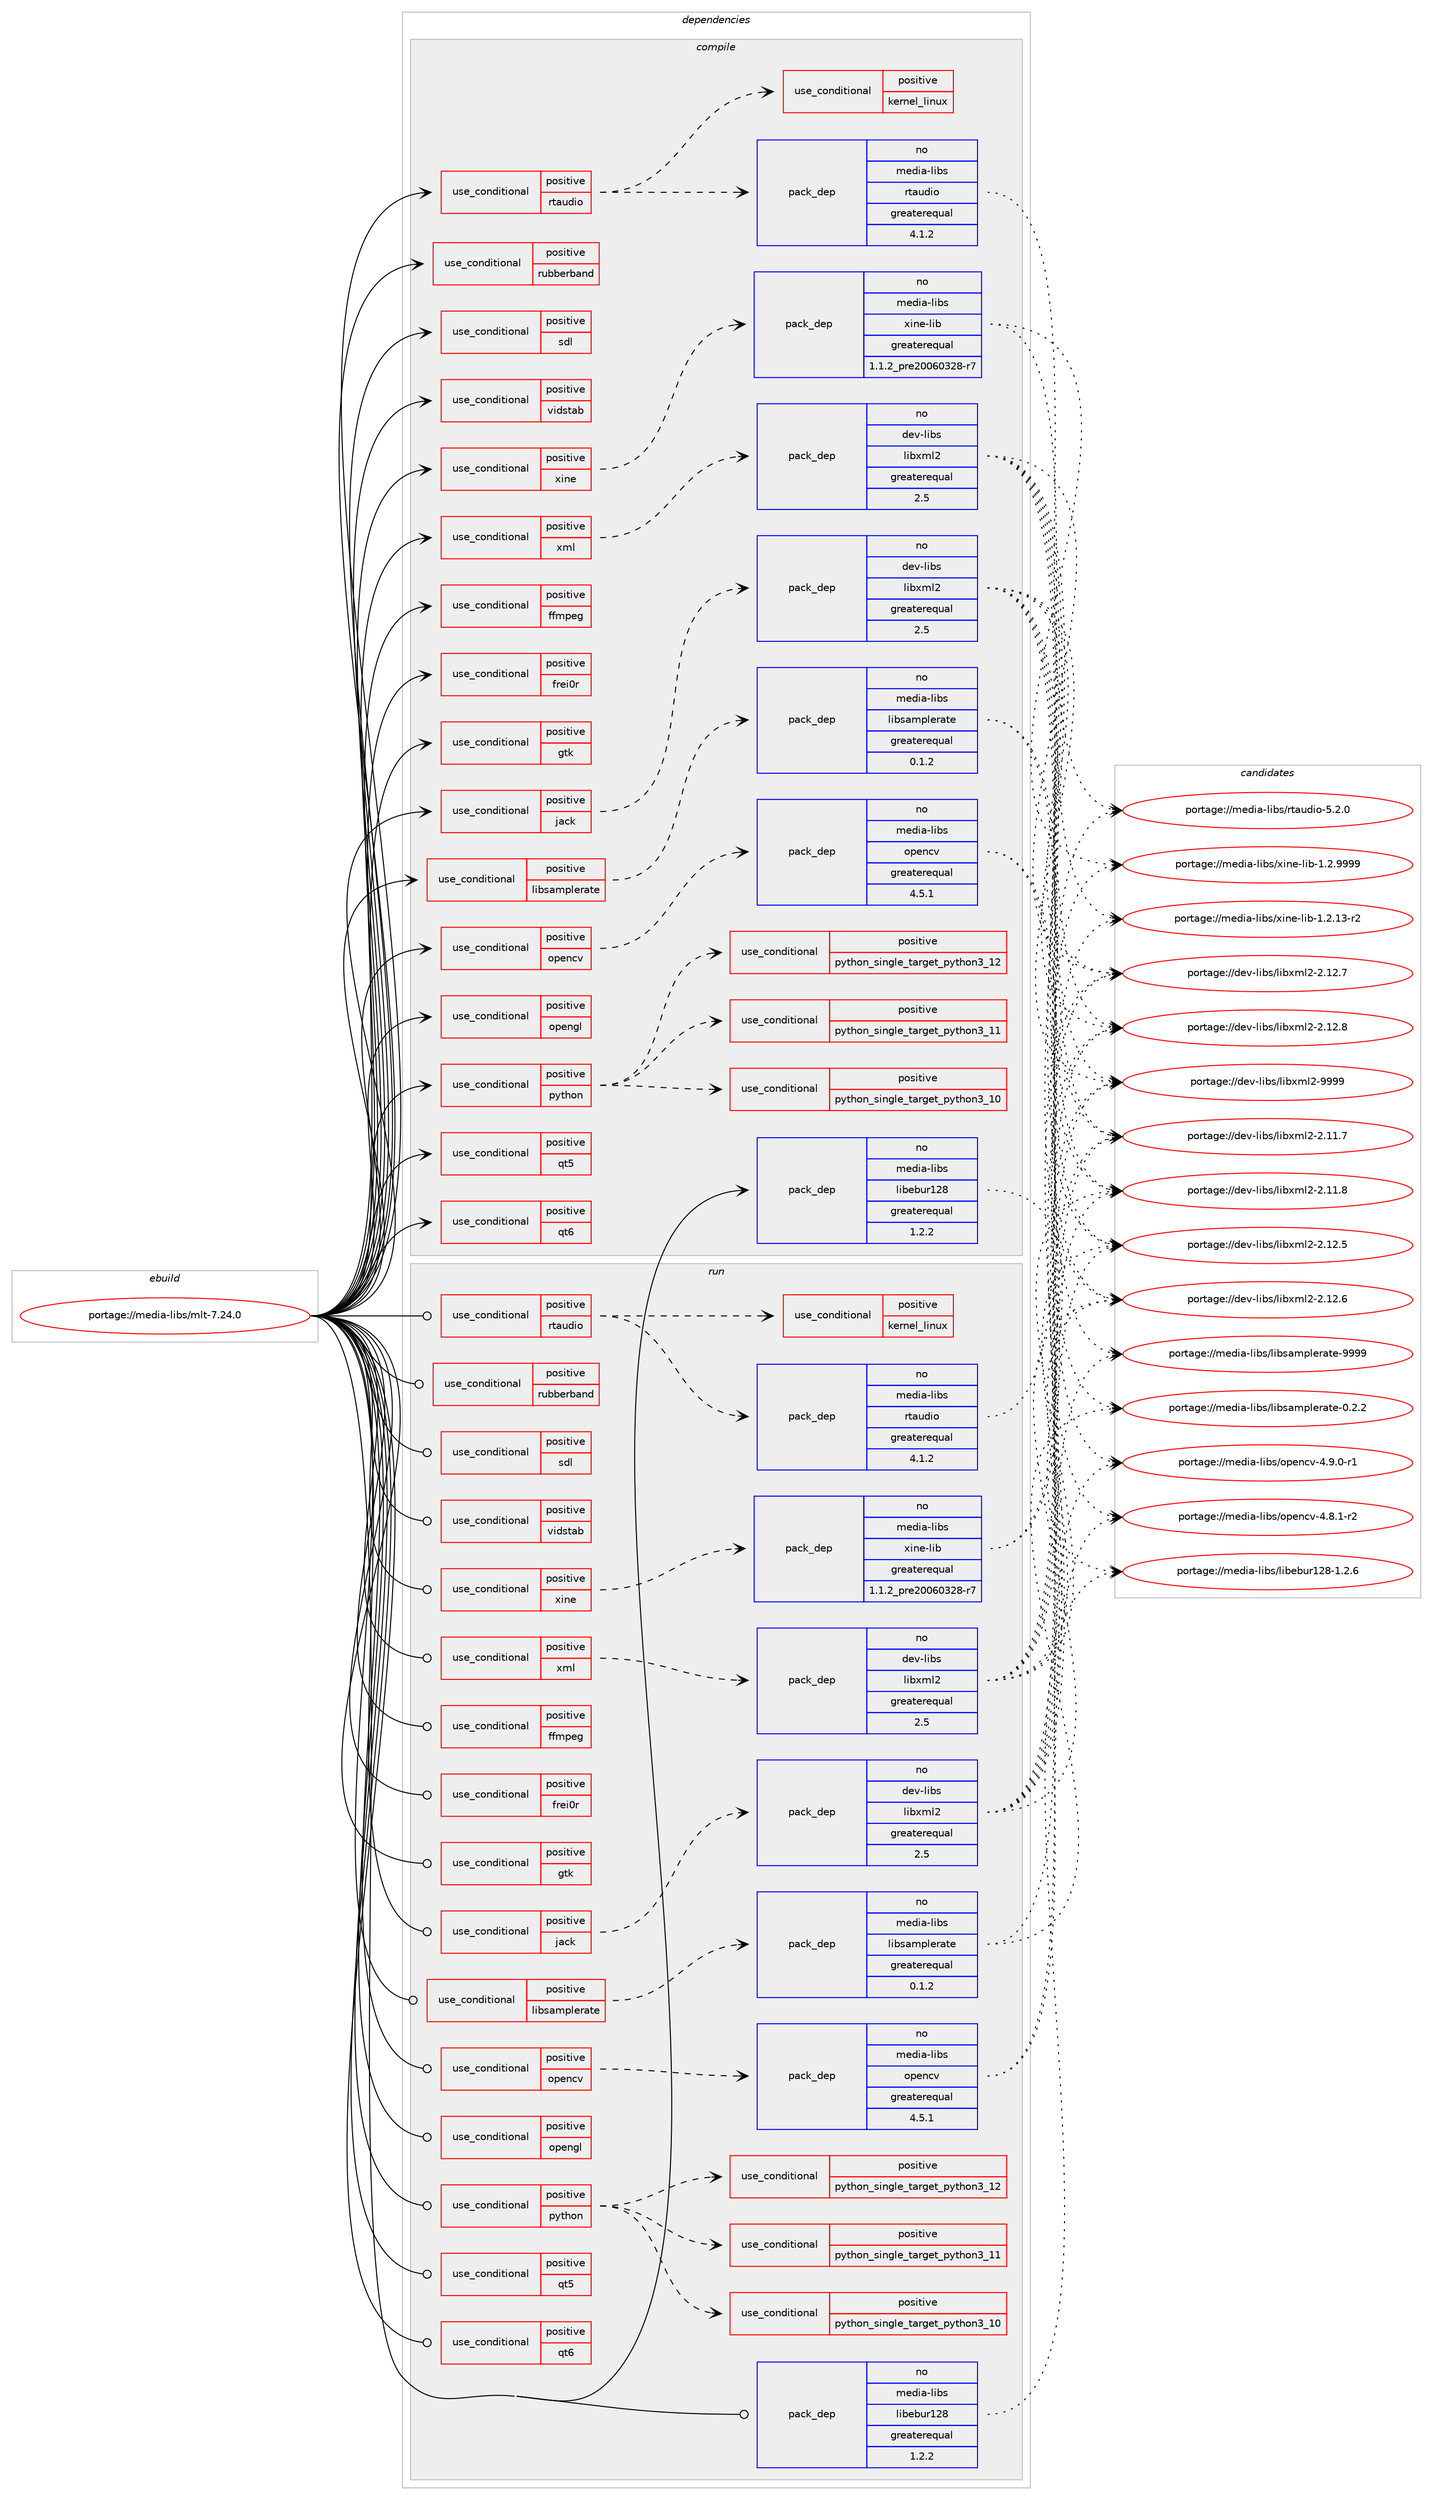 digraph prolog {

# *************
# Graph options
# *************

newrank=true;
concentrate=true;
compound=true;
graph [rankdir=LR,fontname=Helvetica,fontsize=10,ranksep=1.5];#, ranksep=2.5, nodesep=0.2];
edge  [arrowhead=vee];
node  [fontname=Helvetica,fontsize=10];

# **********
# The ebuild
# **********

subgraph cluster_leftcol {
color=gray;
rank=same;
label=<<i>ebuild</i>>;
id [label="portage://media-libs/mlt-7.24.0", color=red, width=4, href="../media-libs/mlt-7.24.0.svg"];
}

# ****************
# The dependencies
# ****************

subgraph cluster_midcol {
color=gray;
label=<<i>dependencies</i>>;
subgraph cluster_compile {
fillcolor="#eeeeee";
style=filled;
label=<<i>compile</i>>;
subgraph cond74961 {
dependency157610 [label=<<TABLE BORDER="0" CELLBORDER="1" CELLSPACING="0" CELLPADDING="4"><TR><TD ROWSPAN="3" CELLPADDING="10">use_conditional</TD></TR><TR><TD>positive</TD></TR><TR><TD>ffmpeg</TD></TR></TABLE>>, shape=none, color=red];
# *** BEGIN UNKNOWN DEPENDENCY TYPE (TODO) ***
# dependency157610 -> package_dependency(portage://media-libs/mlt-7.24.0,install,no,media-video,ffmpeg,none,[,,],[slot(0),equal],[use(optenable(vdpau),none)])
# *** END UNKNOWN DEPENDENCY TYPE (TODO) ***

}
id:e -> dependency157610:w [weight=20,style="solid",arrowhead="vee"];
subgraph cond74962 {
dependency157611 [label=<<TABLE BORDER="0" CELLBORDER="1" CELLSPACING="0" CELLPADDING="4"><TR><TD ROWSPAN="3" CELLPADDING="10">use_conditional</TD></TR><TR><TD>positive</TD></TR><TR><TD>frei0r</TD></TR></TABLE>>, shape=none, color=red];
# *** BEGIN UNKNOWN DEPENDENCY TYPE (TODO) ***
# dependency157611 -> package_dependency(portage://media-libs/mlt-7.24.0,install,no,media-plugins,frei0r-plugins,none,[,,],[],[])
# *** END UNKNOWN DEPENDENCY TYPE (TODO) ***

}
id:e -> dependency157611:w [weight=20,style="solid",arrowhead="vee"];
subgraph cond74963 {
dependency157612 [label=<<TABLE BORDER="0" CELLBORDER="1" CELLSPACING="0" CELLPADDING="4"><TR><TD ROWSPAN="3" CELLPADDING="10">use_conditional</TD></TR><TR><TD>positive</TD></TR><TR><TD>gtk</TD></TR></TABLE>>, shape=none, color=red];
# *** BEGIN UNKNOWN DEPENDENCY TYPE (TODO) ***
# dependency157612 -> package_dependency(portage://media-libs/mlt-7.24.0,install,no,media-libs,libexif,none,[,,],[],[])
# *** END UNKNOWN DEPENDENCY TYPE (TODO) ***

# *** BEGIN UNKNOWN DEPENDENCY TYPE (TODO) ***
# dependency157612 -> package_dependency(portage://media-libs/mlt-7.24.0,install,no,x11-libs,pango,none,[,,],[],[])
# *** END UNKNOWN DEPENDENCY TYPE (TODO) ***

}
id:e -> dependency157612:w [weight=20,style="solid",arrowhead="vee"];
subgraph cond74964 {
dependency157613 [label=<<TABLE BORDER="0" CELLBORDER="1" CELLSPACING="0" CELLPADDING="4"><TR><TD ROWSPAN="3" CELLPADDING="10">use_conditional</TD></TR><TR><TD>positive</TD></TR><TR><TD>jack</TD></TR></TABLE>>, shape=none, color=red];
subgraph pack80333 {
dependency157614 [label=<<TABLE BORDER="0" CELLBORDER="1" CELLSPACING="0" CELLPADDING="4" WIDTH="220"><TR><TD ROWSPAN="6" CELLPADDING="30">pack_dep</TD></TR><TR><TD WIDTH="110">no</TD></TR><TR><TD>dev-libs</TD></TR><TR><TD>libxml2</TD></TR><TR><TD>greaterequal</TD></TR><TR><TD>2.5</TD></TR></TABLE>>, shape=none, color=blue];
}
dependency157613:e -> dependency157614:w [weight=20,style="dashed",arrowhead="vee"];
# *** BEGIN UNKNOWN DEPENDENCY TYPE (TODO) ***
# dependency157613 -> package_dependency(portage://media-libs/mlt-7.24.0,install,no,media-libs,ladspa-sdk,none,[,,],[],[])
# *** END UNKNOWN DEPENDENCY TYPE (TODO) ***

# *** BEGIN UNKNOWN DEPENDENCY TYPE (TODO) ***
# dependency157613 -> package_dependency(portage://media-libs/mlt-7.24.0,install,no,virtual,jack,none,[,,],[],[])
# *** END UNKNOWN DEPENDENCY TYPE (TODO) ***

}
id:e -> dependency157613:w [weight=20,style="solid",arrowhead="vee"];
subgraph cond74965 {
dependency157615 [label=<<TABLE BORDER="0" CELLBORDER="1" CELLSPACING="0" CELLPADDING="4"><TR><TD ROWSPAN="3" CELLPADDING="10">use_conditional</TD></TR><TR><TD>positive</TD></TR><TR><TD>libsamplerate</TD></TR></TABLE>>, shape=none, color=red];
subgraph pack80334 {
dependency157616 [label=<<TABLE BORDER="0" CELLBORDER="1" CELLSPACING="0" CELLPADDING="4" WIDTH="220"><TR><TD ROWSPAN="6" CELLPADDING="30">pack_dep</TD></TR><TR><TD WIDTH="110">no</TD></TR><TR><TD>media-libs</TD></TR><TR><TD>libsamplerate</TD></TR><TR><TD>greaterequal</TD></TR><TR><TD>0.1.2</TD></TR></TABLE>>, shape=none, color=blue];
}
dependency157615:e -> dependency157616:w [weight=20,style="dashed",arrowhead="vee"];
}
id:e -> dependency157615:w [weight=20,style="solid",arrowhead="vee"];
subgraph cond74966 {
dependency157617 [label=<<TABLE BORDER="0" CELLBORDER="1" CELLSPACING="0" CELLPADDING="4"><TR><TD ROWSPAN="3" CELLPADDING="10">use_conditional</TD></TR><TR><TD>positive</TD></TR><TR><TD>opencv</TD></TR></TABLE>>, shape=none, color=red];
subgraph pack80335 {
dependency157618 [label=<<TABLE BORDER="0" CELLBORDER="1" CELLSPACING="0" CELLPADDING="4" WIDTH="220"><TR><TD ROWSPAN="6" CELLPADDING="30">pack_dep</TD></TR><TR><TD WIDTH="110">no</TD></TR><TR><TD>media-libs</TD></TR><TR><TD>opencv</TD></TR><TR><TD>greaterequal</TD></TR><TR><TD>4.5.1</TD></TR></TABLE>>, shape=none, color=blue];
}
dependency157617:e -> dependency157618:w [weight=20,style="dashed",arrowhead="vee"];
}
id:e -> dependency157617:w [weight=20,style="solid",arrowhead="vee"];
subgraph cond74967 {
dependency157619 [label=<<TABLE BORDER="0" CELLBORDER="1" CELLSPACING="0" CELLPADDING="4"><TR><TD ROWSPAN="3" CELLPADDING="10">use_conditional</TD></TR><TR><TD>positive</TD></TR><TR><TD>opengl</TD></TR></TABLE>>, shape=none, color=red];
# *** BEGIN UNKNOWN DEPENDENCY TYPE (TODO) ***
# dependency157619 -> package_dependency(portage://media-libs/mlt-7.24.0,install,no,media-libs,libglvnd,none,[,,],[],[])
# *** END UNKNOWN DEPENDENCY TYPE (TODO) ***

# *** BEGIN UNKNOWN DEPENDENCY TYPE (TODO) ***
# dependency157619 -> package_dependency(portage://media-libs/mlt-7.24.0,install,no,media-video,movit,none,[,,],[],[])
# *** END UNKNOWN DEPENDENCY TYPE (TODO) ***

}
id:e -> dependency157619:w [weight=20,style="solid",arrowhead="vee"];
subgraph cond74968 {
dependency157620 [label=<<TABLE BORDER="0" CELLBORDER="1" CELLSPACING="0" CELLPADDING="4"><TR><TD ROWSPAN="3" CELLPADDING="10">use_conditional</TD></TR><TR><TD>positive</TD></TR><TR><TD>python</TD></TR></TABLE>>, shape=none, color=red];
subgraph cond74969 {
dependency157621 [label=<<TABLE BORDER="0" CELLBORDER="1" CELLSPACING="0" CELLPADDING="4"><TR><TD ROWSPAN="3" CELLPADDING="10">use_conditional</TD></TR><TR><TD>positive</TD></TR><TR><TD>python_single_target_python3_10</TD></TR></TABLE>>, shape=none, color=red];
# *** BEGIN UNKNOWN DEPENDENCY TYPE (TODO) ***
# dependency157621 -> package_dependency(portage://media-libs/mlt-7.24.0,install,no,dev-lang,python,none,[,,],[slot(3.10)],[])
# *** END UNKNOWN DEPENDENCY TYPE (TODO) ***

}
dependency157620:e -> dependency157621:w [weight=20,style="dashed",arrowhead="vee"];
subgraph cond74970 {
dependency157622 [label=<<TABLE BORDER="0" CELLBORDER="1" CELLSPACING="0" CELLPADDING="4"><TR><TD ROWSPAN="3" CELLPADDING="10">use_conditional</TD></TR><TR><TD>positive</TD></TR><TR><TD>python_single_target_python3_11</TD></TR></TABLE>>, shape=none, color=red];
# *** BEGIN UNKNOWN DEPENDENCY TYPE (TODO) ***
# dependency157622 -> package_dependency(portage://media-libs/mlt-7.24.0,install,no,dev-lang,python,none,[,,],[slot(3.11)],[])
# *** END UNKNOWN DEPENDENCY TYPE (TODO) ***

}
dependency157620:e -> dependency157622:w [weight=20,style="dashed",arrowhead="vee"];
subgraph cond74971 {
dependency157623 [label=<<TABLE BORDER="0" CELLBORDER="1" CELLSPACING="0" CELLPADDING="4"><TR><TD ROWSPAN="3" CELLPADDING="10">use_conditional</TD></TR><TR><TD>positive</TD></TR><TR><TD>python_single_target_python3_12</TD></TR></TABLE>>, shape=none, color=red];
# *** BEGIN UNKNOWN DEPENDENCY TYPE (TODO) ***
# dependency157623 -> package_dependency(portage://media-libs/mlt-7.24.0,install,no,dev-lang,python,none,[,,],[slot(3.12)],[])
# *** END UNKNOWN DEPENDENCY TYPE (TODO) ***

}
dependency157620:e -> dependency157623:w [weight=20,style="dashed",arrowhead="vee"];
}
id:e -> dependency157620:w [weight=20,style="solid",arrowhead="vee"];
subgraph cond74972 {
dependency157624 [label=<<TABLE BORDER="0" CELLBORDER="1" CELLSPACING="0" CELLPADDING="4"><TR><TD ROWSPAN="3" CELLPADDING="10">use_conditional</TD></TR><TR><TD>positive</TD></TR><TR><TD>qt5</TD></TR></TABLE>>, shape=none, color=red];
# *** BEGIN UNKNOWN DEPENDENCY TYPE (TODO) ***
# dependency157624 -> package_dependency(portage://media-libs/mlt-7.24.0,install,no,dev-qt,qtcore,none,[,,],[slot(5)],[])
# *** END UNKNOWN DEPENDENCY TYPE (TODO) ***

# *** BEGIN UNKNOWN DEPENDENCY TYPE (TODO) ***
# dependency157624 -> package_dependency(portage://media-libs/mlt-7.24.0,install,no,dev-qt,qtgui,none,[,,],[slot(5)],[])
# *** END UNKNOWN DEPENDENCY TYPE (TODO) ***

# *** BEGIN UNKNOWN DEPENDENCY TYPE (TODO) ***
# dependency157624 -> package_dependency(portage://media-libs/mlt-7.24.0,install,no,dev-qt,qtnetwork,none,[,,],[slot(5)],[])
# *** END UNKNOWN DEPENDENCY TYPE (TODO) ***

# *** BEGIN UNKNOWN DEPENDENCY TYPE (TODO) ***
# dependency157624 -> package_dependency(portage://media-libs/mlt-7.24.0,install,no,dev-qt,qtsvg,none,[,,],[slot(5)],[])
# *** END UNKNOWN DEPENDENCY TYPE (TODO) ***

# *** BEGIN UNKNOWN DEPENDENCY TYPE (TODO) ***
# dependency157624 -> package_dependency(portage://media-libs/mlt-7.24.0,install,no,dev-qt,qtwidgets,none,[,,],[slot(5)],[])
# *** END UNKNOWN DEPENDENCY TYPE (TODO) ***

# *** BEGIN UNKNOWN DEPENDENCY TYPE (TODO) ***
# dependency157624 -> package_dependency(portage://media-libs/mlt-7.24.0,install,no,dev-qt,qtxml,none,[,,],[slot(5)],[])
# *** END UNKNOWN DEPENDENCY TYPE (TODO) ***

# *** BEGIN UNKNOWN DEPENDENCY TYPE (TODO) ***
# dependency157624 -> package_dependency(portage://media-libs/mlt-7.24.0,install,no,media-libs,libexif,none,[,,],[],[])
# *** END UNKNOWN DEPENDENCY TYPE (TODO) ***

# *** BEGIN UNKNOWN DEPENDENCY TYPE (TODO) ***
# dependency157624 -> package_dependency(portage://media-libs/mlt-7.24.0,install,no,x11-libs,libX11,none,[,,],[],[])
# *** END UNKNOWN DEPENDENCY TYPE (TODO) ***

}
id:e -> dependency157624:w [weight=20,style="solid",arrowhead="vee"];
subgraph cond74973 {
dependency157625 [label=<<TABLE BORDER="0" CELLBORDER="1" CELLSPACING="0" CELLPADDING="4"><TR><TD ROWSPAN="3" CELLPADDING="10">use_conditional</TD></TR><TR><TD>positive</TD></TR><TR><TD>qt6</TD></TR></TABLE>>, shape=none, color=red];
# *** BEGIN UNKNOWN DEPENDENCY TYPE (TODO) ***
# dependency157625 -> package_dependency(portage://media-libs/mlt-7.24.0,install,no,dev-qt,qt5compat,none,[,,],[slot(6)],[])
# *** END UNKNOWN DEPENDENCY TYPE (TODO) ***

# *** BEGIN UNKNOWN DEPENDENCY TYPE (TODO) ***
# dependency157625 -> package_dependency(portage://media-libs/mlt-7.24.0,install,no,dev-qt,qtbase,none,[,,],[slot(6)],[use(enable(gui),none),use(enable(network),none),use(enable(opengl),none),use(enable(widgets),none),use(enable(xml),none)])
# *** END UNKNOWN DEPENDENCY TYPE (TODO) ***

# *** BEGIN UNKNOWN DEPENDENCY TYPE (TODO) ***
# dependency157625 -> package_dependency(portage://media-libs/mlt-7.24.0,install,no,dev-qt,qtsvg,none,[,,],[slot(6)],[])
# *** END UNKNOWN DEPENDENCY TYPE (TODO) ***

# *** BEGIN UNKNOWN DEPENDENCY TYPE (TODO) ***
# dependency157625 -> package_dependency(portage://media-libs/mlt-7.24.0,install,no,media-libs,libexif,none,[,,],[],[])
# *** END UNKNOWN DEPENDENCY TYPE (TODO) ***

# *** BEGIN UNKNOWN DEPENDENCY TYPE (TODO) ***
# dependency157625 -> package_dependency(portage://media-libs/mlt-7.24.0,install,no,x11-libs,libX11,none,[,,],[],[])
# *** END UNKNOWN DEPENDENCY TYPE (TODO) ***

}
id:e -> dependency157625:w [weight=20,style="solid",arrowhead="vee"];
subgraph cond74974 {
dependency157626 [label=<<TABLE BORDER="0" CELLBORDER="1" CELLSPACING="0" CELLPADDING="4"><TR><TD ROWSPAN="3" CELLPADDING="10">use_conditional</TD></TR><TR><TD>positive</TD></TR><TR><TD>rtaudio</TD></TR></TABLE>>, shape=none, color=red];
subgraph pack80336 {
dependency157627 [label=<<TABLE BORDER="0" CELLBORDER="1" CELLSPACING="0" CELLPADDING="4" WIDTH="220"><TR><TD ROWSPAN="6" CELLPADDING="30">pack_dep</TD></TR><TR><TD WIDTH="110">no</TD></TR><TR><TD>media-libs</TD></TR><TR><TD>rtaudio</TD></TR><TR><TD>greaterequal</TD></TR><TR><TD>4.1.2</TD></TR></TABLE>>, shape=none, color=blue];
}
dependency157626:e -> dependency157627:w [weight=20,style="dashed",arrowhead="vee"];
subgraph cond74975 {
dependency157628 [label=<<TABLE BORDER="0" CELLBORDER="1" CELLSPACING="0" CELLPADDING="4"><TR><TD ROWSPAN="3" CELLPADDING="10">use_conditional</TD></TR><TR><TD>positive</TD></TR><TR><TD>kernel_linux</TD></TR></TABLE>>, shape=none, color=red];
# *** BEGIN UNKNOWN DEPENDENCY TYPE (TODO) ***
# dependency157628 -> package_dependency(portage://media-libs/mlt-7.24.0,install,no,media-libs,alsa-lib,none,[,,],[],[])
# *** END UNKNOWN DEPENDENCY TYPE (TODO) ***

}
dependency157626:e -> dependency157628:w [weight=20,style="dashed",arrowhead="vee"];
}
id:e -> dependency157626:w [weight=20,style="solid",arrowhead="vee"];
subgraph cond74976 {
dependency157629 [label=<<TABLE BORDER="0" CELLBORDER="1" CELLSPACING="0" CELLPADDING="4"><TR><TD ROWSPAN="3" CELLPADDING="10">use_conditional</TD></TR><TR><TD>positive</TD></TR><TR><TD>rubberband</TD></TR></TABLE>>, shape=none, color=red];
# *** BEGIN UNKNOWN DEPENDENCY TYPE (TODO) ***
# dependency157629 -> package_dependency(portage://media-libs/mlt-7.24.0,install,no,media-libs,rubberband,none,[,,],[],[])
# *** END UNKNOWN DEPENDENCY TYPE (TODO) ***

}
id:e -> dependency157629:w [weight=20,style="solid",arrowhead="vee"];
subgraph cond74977 {
dependency157630 [label=<<TABLE BORDER="0" CELLBORDER="1" CELLSPACING="0" CELLPADDING="4"><TR><TD ROWSPAN="3" CELLPADDING="10">use_conditional</TD></TR><TR><TD>positive</TD></TR><TR><TD>sdl</TD></TR></TABLE>>, shape=none, color=red];
# *** BEGIN UNKNOWN DEPENDENCY TYPE (TODO) ***
# dependency157630 -> package_dependency(portage://media-libs/mlt-7.24.0,install,no,media-libs,libsdl2,none,[,,],[],[use(enable(X),none),use(enable(opengl),none),use(enable(video),none)])
# *** END UNKNOWN DEPENDENCY TYPE (TODO) ***

# *** BEGIN UNKNOWN DEPENDENCY TYPE (TODO) ***
# dependency157630 -> package_dependency(portage://media-libs/mlt-7.24.0,install,no,media-libs,sdl2-image,none,[,,],[],[])
# *** END UNKNOWN DEPENDENCY TYPE (TODO) ***

}
id:e -> dependency157630:w [weight=20,style="solid",arrowhead="vee"];
subgraph cond74978 {
dependency157631 [label=<<TABLE BORDER="0" CELLBORDER="1" CELLSPACING="0" CELLPADDING="4"><TR><TD ROWSPAN="3" CELLPADDING="10">use_conditional</TD></TR><TR><TD>positive</TD></TR><TR><TD>vidstab</TD></TR></TABLE>>, shape=none, color=red];
# *** BEGIN UNKNOWN DEPENDENCY TYPE (TODO) ***
# dependency157631 -> package_dependency(portage://media-libs/mlt-7.24.0,install,no,media-libs,vidstab,none,[,,],[],[])
# *** END UNKNOWN DEPENDENCY TYPE (TODO) ***

}
id:e -> dependency157631:w [weight=20,style="solid",arrowhead="vee"];
subgraph cond74979 {
dependency157632 [label=<<TABLE BORDER="0" CELLBORDER="1" CELLSPACING="0" CELLPADDING="4"><TR><TD ROWSPAN="3" CELLPADDING="10">use_conditional</TD></TR><TR><TD>positive</TD></TR><TR><TD>xine</TD></TR></TABLE>>, shape=none, color=red];
subgraph pack80337 {
dependency157633 [label=<<TABLE BORDER="0" CELLBORDER="1" CELLSPACING="0" CELLPADDING="4" WIDTH="220"><TR><TD ROWSPAN="6" CELLPADDING="30">pack_dep</TD></TR><TR><TD WIDTH="110">no</TD></TR><TR><TD>media-libs</TD></TR><TR><TD>xine-lib</TD></TR><TR><TD>greaterequal</TD></TR><TR><TD>1.1.2_pre20060328-r7</TD></TR></TABLE>>, shape=none, color=blue];
}
dependency157632:e -> dependency157633:w [weight=20,style="dashed",arrowhead="vee"];
}
id:e -> dependency157632:w [weight=20,style="solid",arrowhead="vee"];
subgraph cond74980 {
dependency157634 [label=<<TABLE BORDER="0" CELLBORDER="1" CELLSPACING="0" CELLPADDING="4"><TR><TD ROWSPAN="3" CELLPADDING="10">use_conditional</TD></TR><TR><TD>positive</TD></TR><TR><TD>xml</TD></TR></TABLE>>, shape=none, color=red];
subgraph pack80338 {
dependency157635 [label=<<TABLE BORDER="0" CELLBORDER="1" CELLSPACING="0" CELLPADDING="4" WIDTH="220"><TR><TD ROWSPAN="6" CELLPADDING="30">pack_dep</TD></TR><TR><TD WIDTH="110">no</TD></TR><TR><TD>dev-libs</TD></TR><TR><TD>libxml2</TD></TR><TR><TD>greaterequal</TD></TR><TR><TD>2.5</TD></TR></TABLE>>, shape=none, color=blue];
}
dependency157634:e -> dependency157635:w [weight=20,style="dashed",arrowhead="vee"];
}
id:e -> dependency157634:w [weight=20,style="solid",arrowhead="vee"];
subgraph pack80339 {
dependency157636 [label=<<TABLE BORDER="0" CELLBORDER="1" CELLSPACING="0" CELLPADDING="4" WIDTH="220"><TR><TD ROWSPAN="6" CELLPADDING="30">pack_dep</TD></TR><TR><TD WIDTH="110">no</TD></TR><TR><TD>media-libs</TD></TR><TR><TD>libebur128</TD></TR><TR><TD>greaterequal</TD></TR><TR><TD>1.2.2</TD></TR></TABLE>>, shape=none, color=blue];
}
id:e -> dependency157636:w [weight=20,style="solid",arrowhead="vee"];
# *** BEGIN UNKNOWN DEPENDENCY TYPE (TODO) ***
# id -> package_dependency(portage://media-libs/mlt-7.24.0,install,no,sci-libs,fftw,none,[,,],[slot(3.0),equal],[])
# *** END UNKNOWN DEPENDENCY TYPE (TODO) ***

}
subgraph cluster_compileandrun {
fillcolor="#eeeeee";
style=filled;
label=<<i>compile and run</i>>;
}
subgraph cluster_run {
fillcolor="#eeeeee";
style=filled;
label=<<i>run</i>>;
subgraph cond74981 {
dependency157637 [label=<<TABLE BORDER="0" CELLBORDER="1" CELLSPACING="0" CELLPADDING="4"><TR><TD ROWSPAN="3" CELLPADDING="10">use_conditional</TD></TR><TR><TD>positive</TD></TR><TR><TD>ffmpeg</TD></TR></TABLE>>, shape=none, color=red];
# *** BEGIN UNKNOWN DEPENDENCY TYPE (TODO) ***
# dependency157637 -> package_dependency(portage://media-libs/mlt-7.24.0,run,no,media-video,ffmpeg,none,[,,],[slot(0),equal],[use(optenable(vdpau),none)])
# *** END UNKNOWN DEPENDENCY TYPE (TODO) ***

}
id:e -> dependency157637:w [weight=20,style="solid",arrowhead="odot"];
subgraph cond74982 {
dependency157638 [label=<<TABLE BORDER="0" CELLBORDER="1" CELLSPACING="0" CELLPADDING="4"><TR><TD ROWSPAN="3" CELLPADDING="10">use_conditional</TD></TR><TR><TD>positive</TD></TR><TR><TD>frei0r</TD></TR></TABLE>>, shape=none, color=red];
# *** BEGIN UNKNOWN DEPENDENCY TYPE (TODO) ***
# dependency157638 -> package_dependency(portage://media-libs/mlt-7.24.0,run,no,media-plugins,frei0r-plugins,none,[,,],[],[])
# *** END UNKNOWN DEPENDENCY TYPE (TODO) ***

}
id:e -> dependency157638:w [weight=20,style="solid",arrowhead="odot"];
subgraph cond74983 {
dependency157639 [label=<<TABLE BORDER="0" CELLBORDER="1" CELLSPACING="0" CELLPADDING="4"><TR><TD ROWSPAN="3" CELLPADDING="10">use_conditional</TD></TR><TR><TD>positive</TD></TR><TR><TD>gtk</TD></TR></TABLE>>, shape=none, color=red];
# *** BEGIN UNKNOWN DEPENDENCY TYPE (TODO) ***
# dependency157639 -> package_dependency(portage://media-libs/mlt-7.24.0,run,no,media-libs,libexif,none,[,,],[],[])
# *** END UNKNOWN DEPENDENCY TYPE (TODO) ***

# *** BEGIN UNKNOWN DEPENDENCY TYPE (TODO) ***
# dependency157639 -> package_dependency(portage://media-libs/mlt-7.24.0,run,no,x11-libs,pango,none,[,,],[],[])
# *** END UNKNOWN DEPENDENCY TYPE (TODO) ***

}
id:e -> dependency157639:w [weight=20,style="solid",arrowhead="odot"];
subgraph cond74984 {
dependency157640 [label=<<TABLE BORDER="0" CELLBORDER="1" CELLSPACING="0" CELLPADDING="4"><TR><TD ROWSPAN="3" CELLPADDING="10">use_conditional</TD></TR><TR><TD>positive</TD></TR><TR><TD>jack</TD></TR></TABLE>>, shape=none, color=red];
subgraph pack80340 {
dependency157641 [label=<<TABLE BORDER="0" CELLBORDER="1" CELLSPACING="0" CELLPADDING="4" WIDTH="220"><TR><TD ROWSPAN="6" CELLPADDING="30">pack_dep</TD></TR><TR><TD WIDTH="110">no</TD></TR><TR><TD>dev-libs</TD></TR><TR><TD>libxml2</TD></TR><TR><TD>greaterequal</TD></TR><TR><TD>2.5</TD></TR></TABLE>>, shape=none, color=blue];
}
dependency157640:e -> dependency157641:w [weight=20,style="dashed",arrowhead="vee"];
# *** BEGIN UNKNOWN DEPENDENCY TYPE (TODO) ***
# dependency157640 -> package_dependency(portage://media-libs/mlt-7.24.0,run,no,media-libs,ladspa-sdk,none,[,,],[],[])
# *** END UNKNOWN DEPENDENCY TYPE (TODO) ***

# *** BEGIN UNKNOWN DEPENDENCY TYPE (TODO) ***
# dependency157640 -> package_dependency(portage://media-libs/mlt-7.24.0,run,no,virtual,jack,none,[,,],[],[])
# *** END UNKNOWN DEPENDENCY TYPE (TODO) ***

}
id:e -> dependency157640:w [weight=20,style="solid",arrowhead="odot"];
subgraph cond74985 {
dependency157642 [label=<<TABLE BORDER="0" CELLBORDER="1" CELLSPACING="0" CELLPADDING="4"><TR><TD ROWSPAN="3" CELLPADDING="10">use_conditional</TD></TR><TR><TD>positive</TD></TR><TR><TD>libsamplerate</TD></TR></TABLE>>, shape=none, color=red];
subgraph pack80341 {
dependency157643 [label=<<TABLE BORDER="0" CELLBORDER="1" CELLSPACING="0" CELLPADDING="4" WIDTH="220"><TR><TD ROWSPAN="6" CELLPADDING="30">pack_dep</TD></TR><TR><TD WIDTH="110">no</TD></TR><TR><TD>media-libs</TD></TR><TR><TD>libsamplerate</TD></TR><TR><TD>greaterequal</TD></TR><TR><TD>0.1.2</TD></TR></TABLE>>, shape=none, color=blue];
}
dependency157642:e -> dependency157643:w [weight=20,style="dashed",arrowhead="vee"];
}
id:e -> dependency157642:w [weight=20,style="solid",arrowhead="odot"];
subgraph cond74986 {
dependency157644 [label=<<TABLE BORDER="0" CELLBORDER="1" CELLSPACING="0" CELLPADDING="4"><TR><TD ROWSPAN="3" CELLPADDING="10">use_conditional</TD></TR><TR><TD>positive</TD></TR><TR><TD>opencv</TD></TR></TABLE>>, shape=none, color=red];
subgraph pack80342 {
dependency157645 [label=<<TABLE BORDER="0" CELLBORDER="1" CELLSPACING="0" CELLPADDING="4" WIDTH="220"><TR><TD ROWSPAN="6" CELLPADDING="30">pack_dep</TD></TR><TR><TD WIDTH="110">no</TD></TR><TR><TD>media-libs</TD></TR><TR><TD>opencv</TD></TR><TR><TD>greaterequal</TD></TR><TR><TD>4.5.1</TD></TR></TABLE>>, shape=none, color=blue];
}
dependency157644:e -> dependency157645:w [weight=20,style="dashed",arrowhead="vee"];
}
id:e -> dependency157644:w [weight=20,style="solid",arrowhead="odot"];
subgraph cond74987 {
dependency157646 [label=<<TABLE BORDER="0" CELLBORDER="1" CELLSPACING="0" CELLPADDING="4"><TR><TD ROWSPAN="3" CELLPADDING="10">use_conditional</TD></TR><TR><TD>positive</TD></TR><TR><TD>opengl</TD></TR></TABLE>>, shape=none, color=red];
# *** BEGIN UNKNOWN DEPENDENCY TYPE (TODO) ***
# dependency157646 -> package_dependency(portage://media-libs/mlt-7.24.0,run,no,media-libs,libglvnd,none,[,,],[],[])
# *** END UNKNOWN DEPENDENCY TYPE (TODO) ***

# *** BEGIN UNKNOWN DEPENDENCY TYPE (TODO) ***
# dependency157646 -> package_dependency(portage://media-libs/mlt-7.24.0,run,no,media-video,movit,none,[,,],[],[])
# *** END UNKNOWN DEPENDENCY TYPE (TODO) ***

}
id:e -> dependency157646:w [weight=20,style="solid",arrowhead="odot"];
subgraph cond74988 {
dependency157647 [label=<<TABLE BORDER="0" CELLBORDER="1" CELLSPACING="0" CELLPADDING="4"><TR><TD ROWSPAN="3" CELLPADDING="10">use_conditional</TD></TR><TR><TD>positive</TD></TR><TR><TD>python</TD></TR></TABLE>>, shape=none, color=red];
subgraph cond74989 {
dependency157648 [label=<<TABLE BORDER="0" CELLBORDER="1" CELLSPACING="0" CELLPADDING="4"><TR><TD ROWSPAN="3" CELLPADDING="10">use_conditional</TD></TR><TR><TD>positive</TD></TR><TR><TD>python_single_target_python3_10</TD></TR></TABLE>>, shape=none, color=red];
# *** BEGIN UNKNOWN DEPENDENCY TYPE (TODO) ***
# dependency157648 -> package_dependency(portage://media-libs/mlt-7.24.0,run,no,dev-lang,python,none,[,,],[slot(3.10)],[])
# *** END UNKNOWN DEPENDENCY TYPE (TODO) ***

}
dependency157647:e -> dependency157648:w [weight=20,style="dashed",arrowhead="vee"];
subgraph cond74990 {
dependency157649 [label=<<TABLE BORDER="0" CELLBORDER="1" CELLSPACING="0" CELLPADDING="4"><TR><TD ROWSPAN="3" CELLPADDING="10">use_conditional</TD></TR><TR><TD>positive</TD></TR><TR><TD>python_single_target_python3_11</TD></TR></TABLE>>, shape=none, color=red];
# *** BEGIN UNKNOWN DEPENDENCY TYPE (TODO) ***
# dependency157649 -> package_dependency(portage://media-libs/mlt-7.24.0,run,no,dev-lang,python,none,[,,],[slot(3.11)],[])
# *** END UNKNOWN DEPENDENCY TYPE (TODO) ***

}
dependency157647:e -> dependency157649:w [weight=20,style="dashed",arrowhead="vee"];
subgraph cond74991 {
dependency157650 [label=<<TABLE BORDER="0" CELLBORDER="1" CELLSPACING="0" CELLPADDING="4"><TR><TD ROWSPAN="3" CELLPADDING="10">use_conditional</TD></TR><TR><TD>positive</TD></TR><TR><TD>python_single_target_python3_12</TD></TR></TABLE>>, shape=none, color=red];
# *** BEGIN UNKNOWN DEPENDENCY TYPE (TODO) ***
# dependency157650 -> package_dependency(portage://media-libs/mlt-7.24.0,run,no,dev-lang,python,none,[,,],[slot(3.12)],[])
# *** END UNKNOWN DEPENDENCY TYPE (TODO) ***

}
dependency157647:e -> dependency157650:w [weight=20,style="dashed",arrowhead="vee"];
}
id:e -> dependency157647:w [weight=20,style="solid",arrowhead="odot"];
subgraph cond74992 {
dependency157651 [label=<<TABLE BORDER="0" CELLBORDER="1" CELLSPACING="0" CELLPADDING="4"><TR><TD ROWSPAN="3" CELLPADDING="10">use_conditional</TD></TR><TR><TD>positive</TD></TR><TR><TD>qt5</TD></TR></TABLE>>, shape=none, color=red];
# *** BEGIN UNKNOWN DEPENDENCY TYPE (TODO) ***
# dependency157651 -> package_dependency(portage://media-libs/mlt-7.24.0,run,no,dev-qt,qtcore,none,[,,],[slot(5)],[])
# *** END UNKNOWN DEPENDENCY TYPE (TODO) ***

# *** BEGIN UNKNOWN DEPENDENCY TYPE (TODO) ***
# dependency157651 -> package_dependency(portage://media-libs/mlt-7.24.0,run,no,dev-qt,qtgui,none,[,,],[slot(5)],[])
# *** END UNKNOWN DEPENDENCY TYPE (TODO) ***

# *** BEGIN UNKNOWN DEPENDENCY TYPE (TODO) ***
# dependency157651 -> package_dependency(portage://media-libs/mlt-7.24.0,run,no,dev-qt,qtnetwork,none,[,,],[slot(5)],[])
# *** END UNKNOWN DEPENDENCY TYPE (TODO) ***

# *** BEGIN UNKNOWN DEPENDENCY TYPE (TODO) ***
# dependency157651 -> package_dependency(portage://media-libs/mlt-7.24.0,run,no,dev-qt,qtsvg,none,[,,],[slot(5)],[])
# *** END UNKNOWN DEPENDENCY TYPE (TODO) ***

# *** BEGIN UNKNOWN DEPENDENCY TYPE (TODO) ***
# dependency157651 -> package_dependency(portage://media-libs/mlt-7.24.0,run,no,dev-qt,qtwidgets,none,[,,],[slot(5)],[])
# *** END UNKNOWN DEPENDENCY TYPE (TODO) ***

# *** BEGIN UNKNOWN DEPENDENCY TYPE (TODO) ***
# dependency157651 -> package_dependency(portage://media-libs/mlt-7.24.0,run,no,dev-qt,qtxml,none,[,,],[slot(5)],[])
# *** END UNKNOWN DEPENDENCY TYPE (TODO) ***

# *** BEGIN UNKNOWN DEPENDENCY TYPE (TODO) ***
# dependency157651 -> package_dependency(portage://media-libs/mlt-7.24.0,run,no,media-libs,libexif,none,[,,],[],[])
# *** END UNKNOWN DEPENDENCY TYPE (TODO) ***

# *** BEGIN UNKNOWN DEPENDENCY TYPE (TODO) ***
# dependency157651 -> package_dependency(portage://media-libs/mlt-7.24.0,run,no,x11-libs,libX11,none,[,,],[],[])
# *** END UNKNOWN DEPENDENCY TYPE (TODO) ***

}
id:e -> dependency157651:w [weight=20,style="solid",arrowhead="odot"];
subgraph cond74993 {
dependency157652 [label=<<TABLE BORDER="0" CELLBORDER="1" CELLSPACING="0" CELLPADDING="4"><TR><TD ROWSPAN="3" CELLPADDING="10">use_conditional</TD></TR><TR><TD>positive</TD></TR><TR><TD>qt6</TD></TR></TABLE>>, shape=none, color=red];
# *** BEGIN UNKNOWN DEPENDENCY TYPE (TODO) ***
# dependency157652 -> package_dependency(portage://media-libs/mlt-7.24.0,run,no,dev-qt,qt5compat,none,[,,],[slot(6)],[])
# *** END UNKNOWN DEPENDENCY TYPE (TODO) ***

# *** BEGIN UNKNOWN DEPENDENCY TYPE (TODO) ***
# dependency157652 -> package_dependency(portage://media-libs/mlt-7.24.0,run,no,dev-qt,qtbase,none,[,,],[slot(6)],[use(enable(gui),none),use(enable(network),none),use(enable(opengl),none),use(enable(widgets),none),use(enable(xml),none)])
# *** END UNKNOWN DEPENDENCY TYPE (TODO) ***

# *** BEGIN UNKNOWN DEPENDENCY TYPE (TODO) ***
# dependency157652 -> package_dependency(portage://media-libs/mlt-7.24.0,run,no,dev-qt,qtsvg,none,[,,],[slot(6)],[])
# *** END UNKNOWN DEPENDENCY TYPE (TODO) ***

# *** BEGIN UNKNOWN DEPENDENCY TYPE (TODO) ***
# dependency157652 -> package_dependency(portage://media-libs/mlt-7.24.0,run,no,media-libs,libexif,none,[,,],[],[])
# *** END UNKNOWN DEPENDENCY TYPE (TODO) ***

# *** BEGIN UNKNOWN DEPENDENCY TYPE (TODO) ***
# dependency157652 -> package_dependency(portage://media-libs/mlt-7.24.0,run,no,x11-libs,libX11,none,[,,],[],[])
# *** END UNKNOWN DEPENDENCY TYPE (TODO) ***

}
id:e -> dependency157652:w [weight=20,style="solid",arrowhead="odot"];
subgraph cond74994 {
dependency157653 [label=<<TABLE BORDER="0" CELLBORDER="1" CELLSPACING="0" CELLPADDING="4"><TR><TD ROWSPAN="3" CELLPADDING="10">use_conditional</TD></TR><TR><TD>positive</TD></TR><TR><TD>rtaudio</TD></TR></TABLE>>, shape=none, color=red];
subgraph pack80343 {
dependency157654 [label=<<TABLE BORDER="0" CELLBORDER="1" CELLSPACING="0" CELLPADDING="4" WIDTH="220"><TR><TD ROWSPAN="6" CELLPADDING="30">pack_dep</TD></TR><TR><TD WIDTH="110">no</TD></TR><TR><TD>media-libs</TD></TR><TR><TD>rtaudio</TD></TR><TR><TD>greaterequal</TD></TR><TR><TD>4.1.2</TD></TR></TABLE>>, shape=none, color=blue];
}
dependency157653:e -> dependency157654:w [weight=20,style="dashed",arrowhead="vee"];
subgraph cond74995 {
dependency157655 [label=<<TABLE BORDER="0" CELLBORDER="1" CELLSPACING="0" CELLPADDING="4"><TR><TD ROWSPAN="3" CELLPADDING="10">use_conditional</TD></TR><TR><TD>positive</TD></TR><TR><TD>kernel_linux</TD></TR></TABLE>>, shape=none, color=red];
# *** BEGIN UNKNOWN DEPENDENCY TYPE (TODO) ***
# dependency157655 -> package_dependency(portage://media-libs/mlt-7.24.0,run,no,media-libs,alsa-lib,none,[,,],[],[])
# *** END UNKNOWN DEPENDENCY TYPE (TODO) ***

}
dependency157653:e -> dependency157655:w [weight=20,style="dashed",arrowhead="vee"];
}
id:e -> dependency157653:w [weight=20,style="solid",arrowhead="odot"];
subgraph cond74996 {
dependency157656 [label=<<TABLE BORDER="0" CELLBORDER="1" CELLSPACING="0" CELLPADDING="4"><TR><TD ROWSPAN="3" CELLPADDING="10">use_conditional</TD></TR><TR><TD>positive</TD></TR><TR><TD>rubberband</TD></TR></TABLE>>, shape=none, color=red];
# *** BEGIN UNKNOWN DEPENDENCY TYPE (TODO) ***
# dependency157656 -> package_dependency(portage://media-libs/mlt-7.24.0,run,no,media-libs,rubberband,none,[,,],[],[])
# *** END UNKNOWN DEPENDENCY TYPE (TODO) ***

}
id:e -> dependency157656:w [weight=20,style="solid",arrowhead="odot"];
subgraph cond74997 {
dependency157657 [label=<<TABLE BORDER="0" CELLBORDER="1" CELLSPACING="0" CELLPADDING="4"><TR><TD ROWSPAN="3" CELLPADDING="10">use_conditional</TD></TR><TR><TD>positive</TD></TR><TR><TD>sdl</TD></TR></TABLE>>, shape=none, color=red];
# *** BEGIN UNKNOWN DEPENDENCY TYPE (TODO) ***
# dependency157657 -> package_dependency(portage://media-libs/mlt-7.24.0,run,no,media-libs,libsdl2,none,[,,],[],[use(enable(X),none),use(enable(opengl),none),use(enable(video),none)])
# *** END UNKNOWN DEPENDENCY TYPE (TODO) ***

# *** BEGIN UNKNOWN DEPENDENCY TYPE (TODO) ***
# dependency157657 -> package_dependency(portage://media-libs/mlt-7.24.0,run,no,media-libs,sdl2-image,none,[,,],[],[])
# *** END UNKNOWN DEPENDENCY TYPE (TODO) ***

}
id:e -> dependency157657:w [weight=20,style="solid",arrowhead="odot"];
subgraph cond74998 {
dependency157658 [label=<<TABLE BORDER="0" CELLBORDER="1" CELLSPACING="0" CELLPADDING="4"><TR><TD ROWSPAN="3" CELLPADDING="10">use_conditional</TD></TR><TR><TD>positive</TD></TR><TR><TD>vidstab</TD></TR></TABLE>>, shape=none, color=red];
# *** BEGIN UNKNOWN DEPENDENCY TYPE (TODO) ***
# dependency157658 -> package_dependency(portage://media-libs/mlt-7.24.0,run,no,media-libs,vidstab,none,[,,],[],[])
# *** END UNKNOWN DEPENDENCY TYPE (TODO) ***

}
id:e -> dependency157658:w [weight=20,style="solid",arrowhead="odot"];
subgraph cond74999 {
dependency157659 [label=<<TABLE BORDER="0" CELLBORDER="1" CELLSPACING="0" CELLPADDING="4"><TR><TD ROWSPAN="3" CELLPADDING="10">use_conditional</TD></TR><TR><TD>positive</TD></TR><TR><TD>xine</TD></TR></TABLE>>, shape=none, color=red];
subgraph pack80344 {
dependency157660 [label=<<TABLE BORDER="0" CELLBORDER="1" CELLSPACING="0" CELLPADDING="4" WIDTH="220"><TR><TD ROWSPAN="6" CELLPADDING="30">pack_dep</TD></TR><TR><TD WIDTH="110">no</TD></TR><TR><TD>media-libs</TD></TR><TR><TD>xine-lib</TD></TR><TR><TD>greaterequal</TD></TR><TR><TD>1.1.2_pre20060328-r7</TD></TR></TABLE>>, shape=none, color=blue];
}
dependency157659:e -> dependency157660:w [weight=20,style="dashed",arrowhead="vee"];
}
id:e -> dependency157659:w [weight=20,style="solid",arrowhead="odot"];
subgraph cond75000 {
dependency157661 [label=<<TABLE BORDER="0" CELLBORDER="1" CELLSPACING="0" CELLPADDING="4"><TR><TD ROWSPAN="3" CELLPADDING="10">use_conditional</TD></TR><TR><TD>positive</TD></TR><TR><TD>xml</TD></TR></TABLE>>, shape=none, color=red];
subgraph pack80345 {
dependency157662 [label=<<TABLE BORDER="0" CELLBORDER="1" CELLSPACING="0" CELLPADDING="4" WIDTH="220"><TR><TD ROWSPAN="6" CELLPADDING="30">pack_dep</TD></TR><TR><TD WIDTH="110">no</TD></TR><TR><TD>dev-libs</TD></TR><TR><TD>libxml2</TD></TR><TR><TD>greaterequal</TD></TR><TR><TD>2.5</TD></TR></TABLE>>, shape=none, color=blue];
}
dependency157661:e -> dependency157662:w [weight=20,style="dashed",arrowhead="vee"];
}
id:e -> dependency157661:w [weight=20,style="solid",arrowhead="odot"];
subgraph pack80346 {
dependency157663 [label=<<TABLE BORDER="0" CELLBORDER="1" CELLSPACING="0" CELLPADDING="4" WIDTH="220"><TR><TD ROWSPAN="6" CELLPADDING="30">pack_dep</TD></TR><TR><TD WIDTH="110">no</TD></TR><TR><TD>media-libs</TD></TR><TR><TD>libebur128</TD></TR><TR><TD>greaterequal</TD></TR><TR><TD>1.2.2</TD></TR></TABLE>>, shape=none, color=blue];
}
id:e -> dependency157663:w [weight=20,style="solid",arrowhead="odot"];
# *** BEGIN UNKNOWN DEPENDENCY TYPE (TODO) ***
# id -> package_dependency(portage://media-libs/mlt-7.24.0,run,no,sci-libs,fftw,none,[,,],[slot(3.0),equal],[])
# *** END UNKNOWN DEPENDENCY TYPE (TODO) ***

}
}

# **************
# The candidates
# **************

subgraph cluster_choices {
rank=same;
color=gray;
label=<<i>candidates</i>>;

subgraph choice80333 {
color=black;
nodesep=1;
choice100101118451081059811547108105981201091085045504649494655 [label="portage://dev-libs/libxml2-2.11.7", color=red, width=4,href="../dev-libs/libxml2-2.11.7.svg"];
choice100101118451081059811547108105981201091085045504649494656 [label="portage://dev-libs/libxml2-2.11.8", color=red, width=4,href="../dev-libs/libxml2-2.11.8.svg"];
choice100101118451081059811547108105981201091085045504649504653 [label="portage://dev-libs/libxml2-2.12.5", color=red, width=4,href="../dev-libs/libxml2-2.12.5.svg"];
choice100101118451081059811547108105981201091085045504649504654 [label="portage://dev-libs/libxml2-2.12.6", color=red, width=4,href="../dev-libs/libxml2-2.12.6.svg"];
choice100101118451081059811547108105981201091085045504649504655 [label="portage://dev-libs/libxml2-2.12.7", color=red, width=4,href="../dev-libs/libxml2-2.12.7.svg"];
choice100101118451081059811547108105981201091085045504649504656 [label="portage://dev-libs/libxml2-2.12.8", color=red, width=4,href="../dev-libs/libxml2-2.12.8.svg"];
choice10010111845108105981154710810598120109108504557575757 [label="portage://dev-libs/libxml2-9999", color=red, width=4,href="../dev-libs/libxml2-9999.svg"];
dependency157614:e -> choice100101118451081059811547108105981201091085045504649494655:w [style=dotted,weight="100"];
dependency157614:e -> choice100101118451081059811547108105981201091085045504649494656:w [style=dotted,weight="100"];
dependency157614:e -> choice100101118451081059811547108105981201091085045504649504653:w [style=dotted,weight="100"];
dependency157614:e -> choice100101118451081059811547108105981201091085045504649504654:w [style=dotted,weight="100"];
dependency157614:e -> choice100101118451081059811547108105981201091085045504649504655:w [style=dotted,weight="100"];
dependency157614:e -> choice100101118451081059811547108105981201091085045504649504656:w [style=dotted,weight="100"];
dependency157614:e -> choice10010111845108105981154710810598120109108504557575757:w [style=dotted,weight="100"];
}
subgraph choice80334 {
color=black;
nodesep=1;
choice10910110010597451081059811547108105981159710911210810111497116101454846504650 [label="portage://media-libs/libsamplerate-0.2.2", color=red, width=4,href="../media-libs/libsamplerate-0.2.2.svg"];
choice109101100105974510810598115471081059811597109112108101114971161014557575757 [label="portage://media-libs/libsamplerate-9999", color=red, width=4,href="../media-libs/libsamplerate-9999.svg"];
dependency157616:e -> choice10910110010597451081059811547108105981159710911210810111497116101454846504650:w [style=dotted,weight="100"];
dependency157616:e -> choice109101100105974510810598115471081059811597109112108101114971161014557575757:w [style=dotted,weight="100"];
}
subgraph choice80335 {
color=black;
nodesep=1;
choice10910110010597451081059811547111112101110991184552465646494511450 [label="portage://media-libs/opencv-4.8.1-r2", color=red, width=4,href="../media-libs/opencv-4.8.1-r2.svg"];
choice10910110010597451081059811547111112101110991184552465746484511449 [label="portage://media-libs/opencv-4.9.0-r1", color=red, width=4,href="../media-libs/opencv-4.9.0-r1.svg"];
dependency157618:e -> choice10910110010597451081059811547111112101110991184552465646494511450:w [style=dotted,weight="100"];
dependency157618:e -> choice10910110010597451081059811547111112101110991184552465746484511449:w [style=dotted,weight="100"];
}
subgraph choice80336 {
color=black;
nodesep=1;
choice1091011001059745108105981154711411697117100105111455346504648 [label="portage://media-libs/rtaudio-5.2.0", color=red, width=4,href="../media-libs/rtaudio-5.2.0.svg"];
dependency157627:e -> choice1091011001059745108105981154711411697117100105111455346504648:w [style=dotted,weight="100"];
}
subgraph choice80337 {
color=black;
nodesep=1;
choice109101100105974510810598115471201051101014510810598454946504649514511450 [label="portage://media-libs/xine-lib-1.2.13-r2", color=red, width=4,href="../media-libs/xine-lib-1.2.13-r2.svg"];
choice109101100105974510810598115471201051101014510810598454946504657575757 [label="portage://media-libs/xine-lib-1.2.9999", color=red, width=4,href="../media-libs/xine-lib-1.2.9999.svg"];
dependency157633:e -> choice109101100105974510810598115471201051101014510810598454946504649514511450:w [style=dotted,weight="100"];
dependency157633:e -> choice109101100105974510810598115471201051101014510810598454946504657575757:w [style=dotted,weight="100"];
}
subgraph choice80338 {
color=black;
nodesep=1;
choice100101118451081059811547108105981201091085045504649494655 [label="portage://dev-libs/libxml2-2.11.7", color=red, width=4,href="../dev-libs/libxml2-2.11.7.svg"];
choice100101118451081059811547108105981201091085045504649494656 [label="portage://dev-libs/libxml2-2.11.8", color=red, width=4,href="../dev-libs/libxml2-2.11.8.svg"];
choice100101118451081059811547108105981201091085045504649504653 [label="portage://dev-libs/libxml2-2.12.5", color=red, width=4,href="../dev-libs/libxml2-2.12.5.svg"];
choice100101118451081059811547108105981201091085045504649504654 [label="portage://dev-libs/libxml2-2.12.6", color=red, width=4,href="../dev-libs/libxml2-2.12.6.svg"];
choice100101118451081059811547108105981201091085045504649504655 [label="portage://dev-libs/libxml2-2.12.7", color=red, width=4,href="../dev-libs/libxml2-2.12.7.svg"];
choice100101118451081059811547108105981201091085045504649504656 [label="portage://dev-libs/libxml2-2.12.8", color=red, width=4,href="../dev-libs/libxml2-2.12.8.svg"];
choice10010111845108105981154710810598120109108504557575757 [label="portage://dev-libs/libxml2-9999", color=red, width=4,href="../dev-libs/libxml2-9999.svg"];
dependency157635:e -> choice100101118451081059811547108105981201091085045504649494655:w [style=dotted,weight="100"];
dependency157635:e -> choice100101118451081059811547108105981201091085045504649494656:w [style=dotted,weight="100"];
dependency157635:e -> choice100101118451081059811547108105981201091085045504649504653:w [style=dotted,weight="100"];
dependency157635:e -> choice100101118451081059811547108105981201091085045504649504654:w [style=dotted,weight="100"];
dependency157635:e -> choice100101118451081059811547108105981201091085045504649504655:w [style=dotted,weight="100"];
dependency157635:e -> choice100101118451081059811547108105981201091085045504649504656:w [style=dotted,weight="100"];
dependency157635:e -> choice10010111845108105981154710810598120109108504557575757:w [style=dotted,weight="100"];
}
subgraph choice80339 {
color=black;
nodesep=1;
choice109101100105974510810598115471081059810198117114495056454946504654 [label="portage://media-libs/libebur128-1.2.6", color=red, width=4,href="../media-libs/libebur128-1.2.6.svg"];
dependency157636:e -> choice109101100105974510810598115471081059810198117114495056454946504654:w [style=dotted,weight="100"];
}
subgraph choice80340 {
color=black;
nodesep=1;
choice100101118451081059811547108105981201091085045504649494655 [label="portage://dev-libs/libxml2-2.11.7", color=red, width=4,href="../dev-libs/libxml2-2.11.7.svg"];
choice100101118451081059811547108105981201091085045504649494656 [label="portage://dev-libs/libxml2-2.11.8", color=red, width=4,href="../dev-libs/libxml2-2.11.8.svg"];
choice100101118451081059811547108105981201091085045504649504653 [label="portage://dev-libs/libxml2-2.12.5", color=red, width=4,href="../dev-libs/libxml2-2.12.5.svg"];
choice100101118451081059811547108105981201091085045504649504654 [label="portage://dev-libs/libxml2-2.12.6", color=red, width=4,href="../dev-libs/libxml2-2.12.6.svg"];
choice100101118451081059811547108105981201091085045504649504655 [label="portage://dev-libs/libxml2-2.12.7", color=red, width=4,href="../dev-libs/libxml2-2.12.7.svg"];
choice100101118451081059811547108105981201091085045504649504656 [label="portage://dev-libs/libxml2-2.12.8", color=red, width=4,href="../dev-libs/libxml2-2.12.8.svg"];
choice10010111845108105981154710810598120109108504557575757 [label="portage://dev-libs/libxml2-9999", color=red, width=4,href="../dev-libs/libxml2-9999.svg"];
dependency157641:e -> choice100101118451081059811547108105981201091085045504649494655:w [style=dotted,weight="100"];
dependency157641:e -> choice100101118451081059811547108105981201091085045504649494656:w [style=dotted,weight="100"];
dependency157641:e -> choice100101118451081059811547108105981201091085045504649504653:w [style=dotted,weight="100"];
dependency157641:e -> choice100101118451081059811547108105981201091085045504649504654:w [style=dotted,weight="100"];
dependency157641:e -> choice100101118451081059811547108105981201091085045504649504655:w [style=dotted,weight="100"];
dependency157641:e -> choice100101118451081059811547108105981201091085045504649504656:w [style=dotted,weight="100"];
dependency157641:e -> choice10010111845108105981154710810598120109108504557575757:w [style=dotted,weight="100"];
}
subgraph choice80341 {
color=black;
nodesep=1;
choice10910110010597451081059811547108105981159710911210810111497116101454846504650 [label="portage://media-libs/libsamplerate-0.2.2", color=red, width=4,href="../media-libs/libsamplerate-0.2.2.svg"];
choice109101100105974510810598115471081059811597109112108101114971161014557575757 [label="portage://media-libs/libsamplerate-9999", color=red, width=4,href="../media-libs/libsamplerate-9999.svg"];
dependency157643:e -> choice10910110010597451081059811547108105981159710911210810111497116101454846504650:w [style=dotted,weight="100"];
dependency157643:e -> choice109101100105974510810598115471081059811597109112108101114971161014557575757:w [style=dotted,weight="100"];
}
subgraph choice80342 {
color=black;
nodesep=1;
choice10910110010597451081059811547111112101110991184552465646494511450 [label="portage://media-libs/opencv-4.8.1-r2", color=red, width=4,href="../media-libs/opencv-4.8.1-r2.svg"];
choice10910110010597451081059811547111112101110991184552465746484511449 [label="portage://media-libs/opencv-4.9.0-r1", color=red, width=4,href="../media-libs/opencv-4.9.0-r1.svg"];
dependency157645:e -> choice10910110010597451081059811547111112101110991184552465646494511450:w [style=dotted,weight="100"];
dependency157645:e -> choice10910110010597451081059811547111112101110991184552465746484511449:w [style=dotted,weight="100"];
}
subgraph choice80343 {
color=black;
nodesep=1;
choice1091011001059745108105981154711411697117100105111455346504648 [label="portage://media-libs/rtaudio-5.2.0", color=red, width=4,href="../media-libs/rtaudio-5.2.0.svg"];
dependency157654:e -> choice1091011001059745108105981154711411697117100105111455346504648:w [style=dotted,weight="100"];
}
subgraph choice80344 {
color=black;
nodesep=1;
choice109101100105974510810598115471201051101014510810598454946504649514511450 [label="portage://media-libs/xine-lib-1.2.13-r2", color=red, width=4,href="../media-libs/xine-lib-1.2.13-r2.svg"];
choice109101100105974510810598115471201051101014510810598454946504657575757 [label="portage://media-libs/xine-lib-1.2.9999", color=red, width=4,href="../media-libs/xine-lib-1.2.9999.svg"];
dependency157660:e -> choice109101100105974510810598115471201051101014510810598454946504649514511450:w [style=dotted,weight="100"];
dependency157660:e -> choice109101100105974510810598115471201051101014510810598454946504657575757:w [style=dotted,weight="100"];
}
subgraph choice80345 {
color=black;
nodesep=1;
choice100101118451081059811547108105981201091085045504649494655 [label="portage://dev-libs/libxml2-2.11.7", color=red, width=4,href="../dev-libs/libxml2-2.11.7.svg"];
choice100101118451081059811547108105981201091085045504649494656 [label="portage://dev-libs/libxml2-2.11.8", color=red, width=4,href="../dev-libs/libxml2-2.11.8.svg"];
choice100101118451081059811547108105981201091085045504649504653 [label="portage://dev-libs/libxml2-2.12.5", color=red, width=4,href="../dev-libs/libxml2-2.12.5.svg"];
choice100101118451081059811547108105981201091085045504649504654 [label="portage://dev-libs/libxml2-2.12.6", color=red, width=4,href="../dev-libs/libxml2-2.12.6.svg"];
choice100101118451081059811547108105981201091085045504649504655 [label="portage://dev-libs/libxml2-2.12.7", color=red, width=4,href="../dev-libs/libxml2-2.12.7.svg"];
choice100101118451081059811547108105981201091085045504649504656 [label="portage://dev-libs/libxml2-2.12.8", color=red, width=4,href="../dev-libs/libxml2-2.12.8.svg"];
choice10010111845108105981154710810598120109108504557575757 [label="portage://dev-libs/libxml2-9999", color=red, width=4,href="../dev-libs/libxml2-9999.svg"];
dependency157662:e -> choice100101118451081059811547108105981201091085045504649494655:w [style=dotted,weight="100"];
dependency157662:e -> choice100101118451081059811547108105981201091085045504649494656:w [style=dotted,weight="100"];
dependency157662:e -> choice100101118451081059811547108105981201091085045504649504653:w [style=dotted,weight="100"];
dependency157662:e -> choice100101118451081059811547108105981201091085045504649504654:w [style=dotted,weight="100"];
dependency157662:e -> choice100101118451081059811547108105981201091085045504649504655:w [style=dotted,weight="100"];
dependency157662:e -> choice100101118451081059811547108105981201091085045504649504656:w [style=dotted,weight="100"];
dependency157662:e -> choice10010111845108105981154710810598120109108504557575757:w [style=dotted,weight="100"];
}
subgraph choice80346 {
color=black;
nodesep=1;
choice109101100105974510810598115471081059810198117114495056454946504654 [label="portage://media-libs/libebur128-1.2.6", color=red, width=4,href="../media-libs/libebur128-1.2.6.svg"];
dependency157663:e -> choice109101100105974510810598115471081059810198117114495056454946504654:w [style=dotted,weight="100"];
}
}

}
